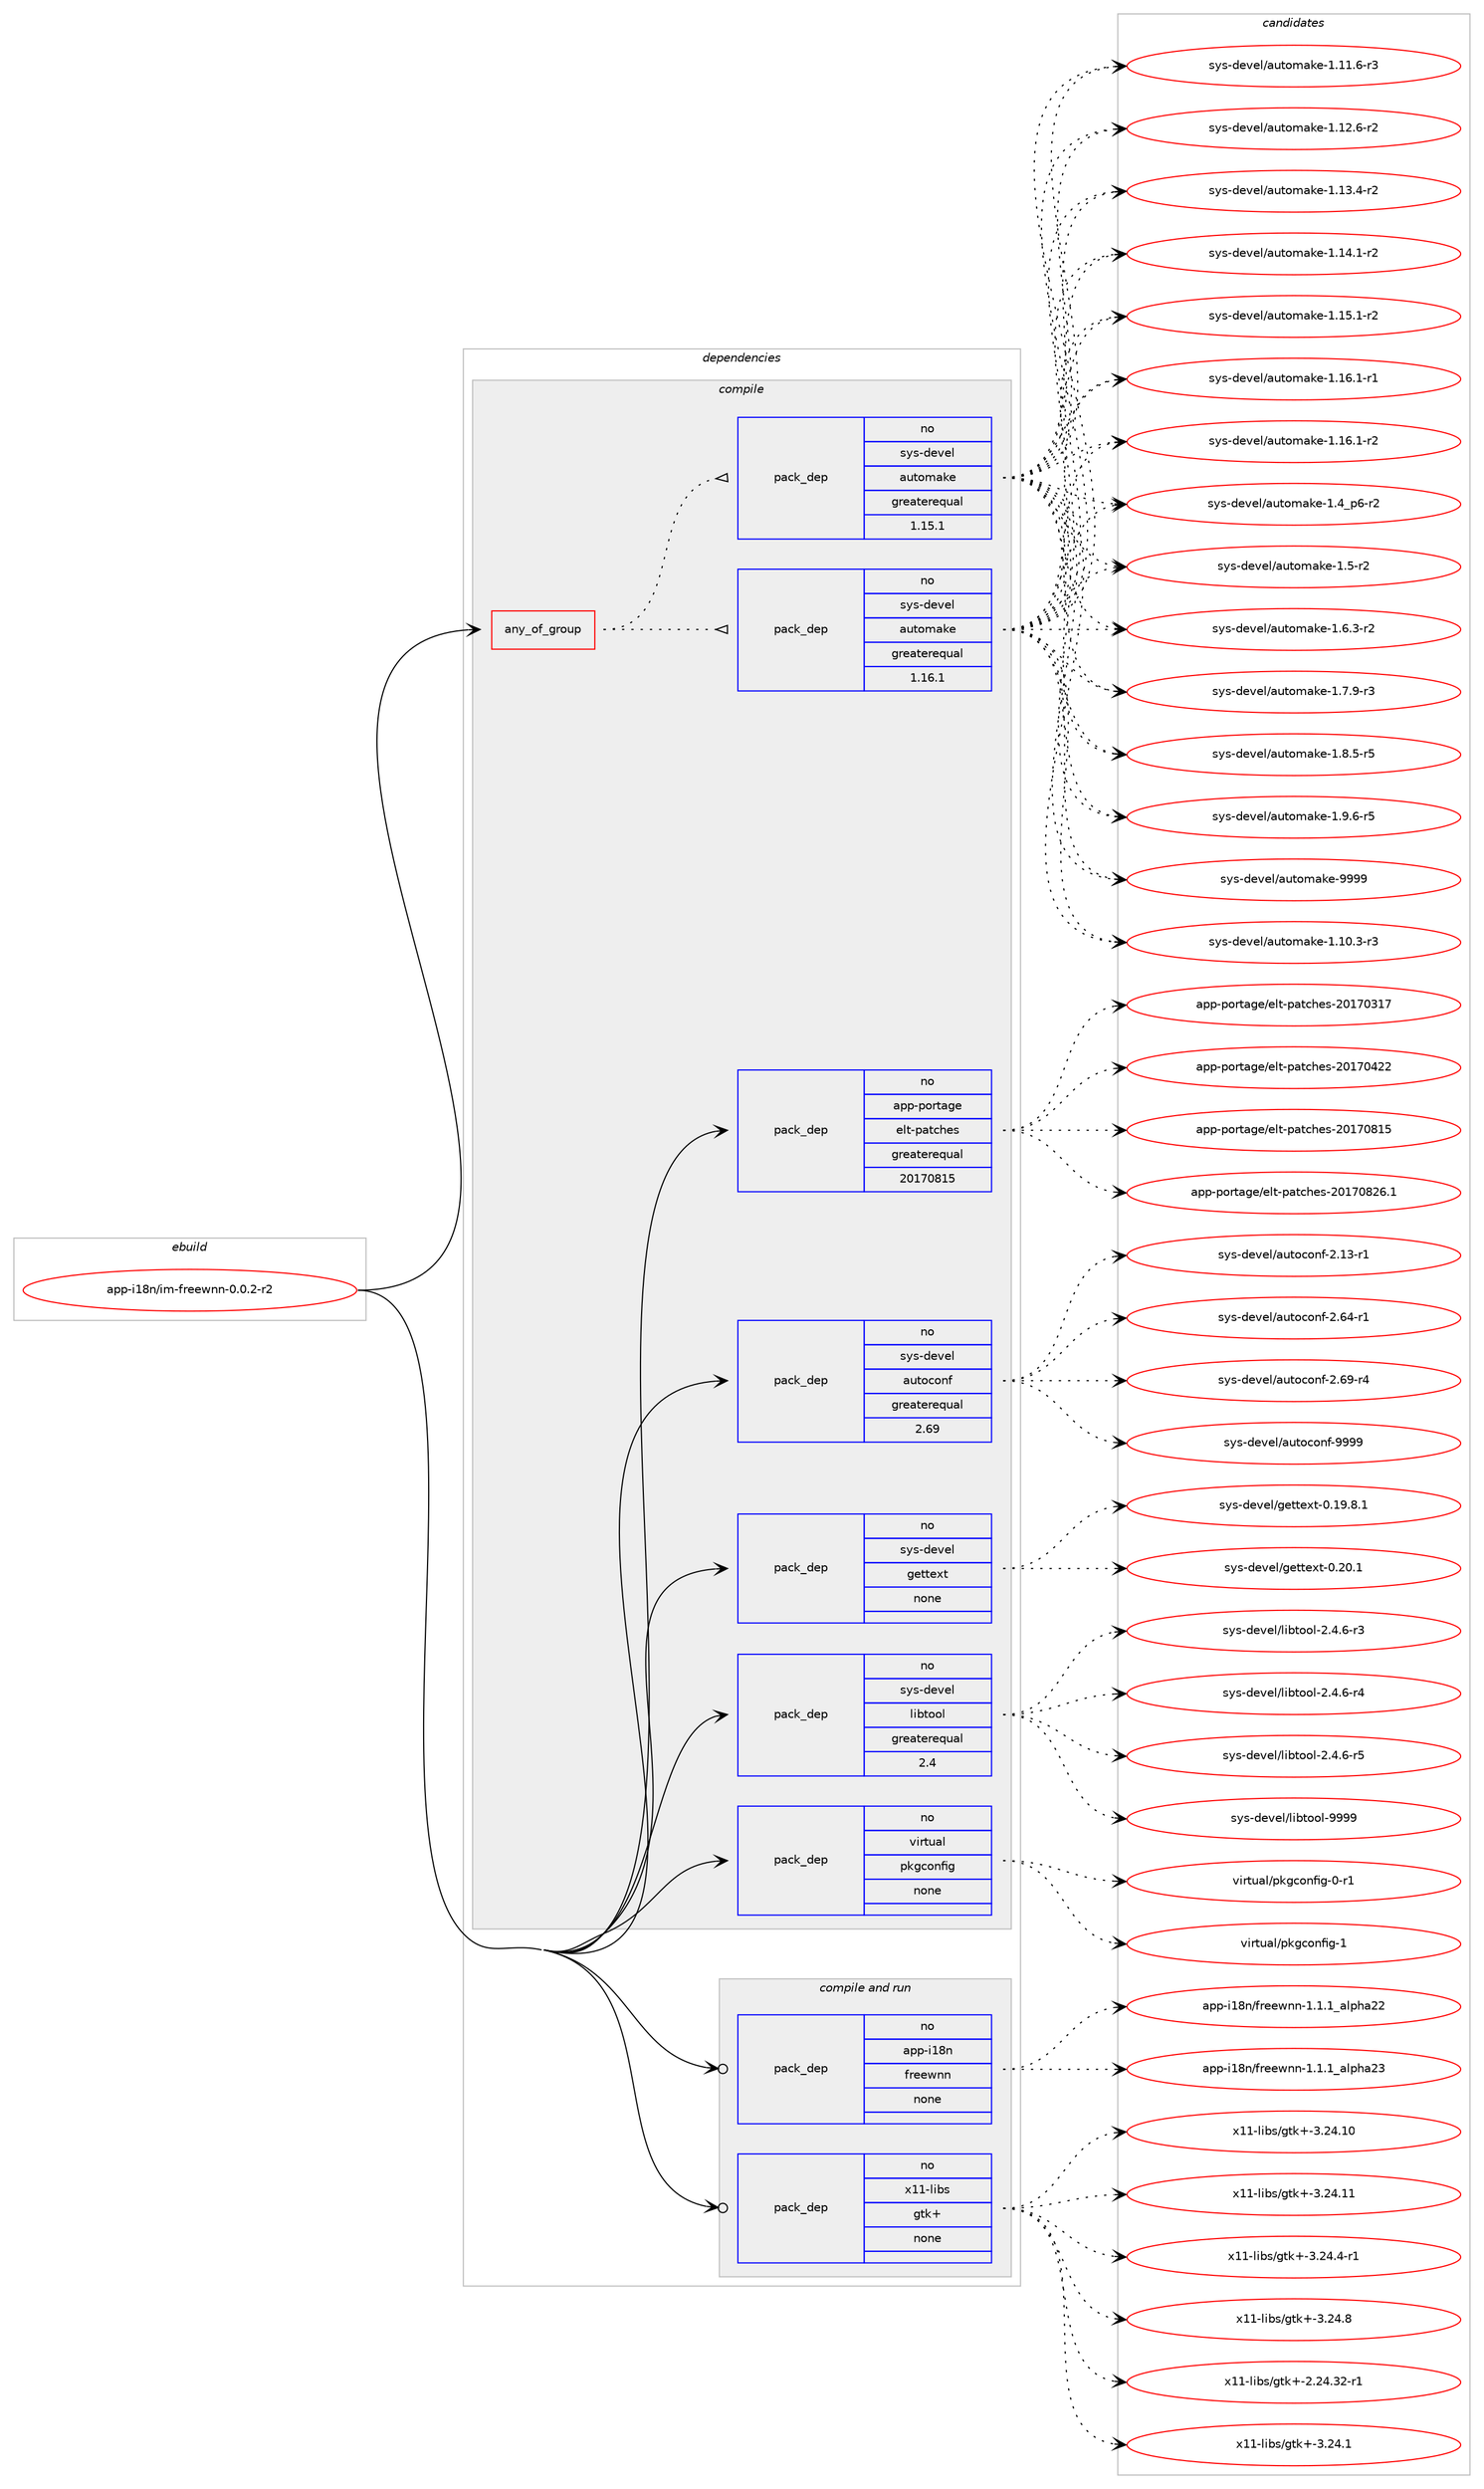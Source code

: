 digraph prolog {

# *************
# Graph options
# *************

newrank=true;
concentrate=true;
compound=true;
graph [rankdir=LR,fontname=Helvetica,fontsize=10,ranksep=1.5];#, ranksep=2.5, nodesep=0.2];
edge  [arrowhead=vee];
node  [fontname=Helvetica,fontsize=10];

# **********
# The ebuild
# **********

subgraph cluster_leftcol {
color=gray;
rank=same;
label=<<i>ebuild</i>>;
id [label="app-i18n/im-freewnn-0.0.2-r2", color=red, width=4, href="../app-i18n/im-freewnn-0.0.2-r2.svg"];
}

# ****************
# The dependencies
# ****************

subgraph cluster_midcol {
color=gray;
label=<<i>dependencies</i>>;
subgraph cluster_compile {
fillcolor="#eeeeee";
style=filled;
label=<<i>compile</i>>;
subgraph any8604 {
dependency495117 [label=<<TABLE BORDER="0" CELLBORDER="1" CELLSPACING="0" CELLPADDING="4"><TR><TD CELLPADDING="10">any_of_group</TD></TR></TABLE>>, shape=none, color=red];subgraph pack367822 {
dependency495118 [label=<<TABLE BORDER="0" CELLBORDER="1" CELLSPACING="0" CELLPADDING="4" WIDTH="220"><TR><TD ROWSPAN="6" CELLPADDING="30">pack_dep</TD></TR><TR><TD WIDTH="110">no</TD></TR><TR><TD>sys-devel</TD></TR><TR><TD>automake</TD></TR><TR><TD>greaterequal</TD></TR><TR><TD>1.16.1</TD></TR></TABLE>>, shape=none, color=blue];
}
dependency495117:e -> dependency495118:w [weight=20,style="dotted",arrowhead="oinv"];
subgraph pack367823 {
dependency495119 [label=<<TABLE BORDER="0" CELLBORDER="1" CELLSPACING="0" CELLPADDING="4" WIDTH="220"><TR><TD ROWSPAN="6" CELLPADDING="30">pack_dep</TD></TR><TR><TD WIDTH="110">no</TD></TR><TR><TD>sys-devel</TD></TR><TR><TD>automake</TD></TR><TR><TD>greaterequal</TD></TR><TR><TD>1.15.1</TD></TR></TABLE>>, shape=none, color=blue];
}
dependency495117:e -> dependency495119:w [weight=20,style="dotted",arrowhead="oinv"];
}
id:e -> dependency495117:w [weight=20,style="solid",arrowhead="vee"];
subgraph pack367824 {
dependency495120 [label=<<TABLE BORDER="0" CELLBORDER="1" CELLSPACING="0" CELLPADDING="4" WIDTH="220"><TR><TD ROWSPAN="6" CELLPADDING="30">pack_dep</TD></TR><TR><TD WIDTH="110">no</TD></TR><TR><TD>app-portage</TD></TR><TR><TD>elt-patches</TD></TR><TR><TD>greaterequal</TD></TR><TR><TD>20170815</TD></TR></TABLE>>, shape=none, color=blue];
}
id:e -> dependency495120:w [weight=20,style="solid",arrowhead="vee"];
subgraph pack367825 {
dependency495121 [label=<<TABLE BORDER="0" CELLBORDER="1" CELLSPACING="0" CELLPADDING="4" WIDTH="220"><TR><TD ROWSPAN="6" CELLPADDING="30">pack_dep</TD></TR><TR><TD WIDTH="110">no</TD></TR><TR><TD>sys-devel</TD></TR><TR><TD>autoconf</TD></TR><TR><TD>greaterequal</TD></TR><TR><TD>2.69</TD></TR></TABLE>>, shape=none, color=blue];
}
id:e -> dependency495121:w [weight=20,style="solid",arrowhead="vee"];
subgraph pack367826 {
dependency495122 [label=<<TABLE BORDER="0" CELLBORDER="1" CELLSPACING="0" CELLPADDING="4" WIDTH="220"><TR><TD ROWSPAN="6" CELLPADDING="30">pack_dep</TD></TR><TR><TD WIDTH="110">no</TD></TR><TR><TD>sys-devel</TD></TR><TR><TD>gettext</TD></TR><TR><TD>none</TD></TR><TR><TD></TD></TR></TABLE>>, shape=none, color=blue];
}
id:e -> dependency495122:w [weight=20,style="solid",arrowhead="vee"];
subgraph pack367827 {
dependency495123 [label=<<TABLE BORDER="0" CELLBORDER="1" CELLSPACING="0" CELLPADDING="4" WIDTH="220"><TR><TD ROWSPAN="6" CELLPADDING="30">pack_dep</TD></TR><TR><TD WIDTH="110">no</TD></TR><TR><TD>sys-devel</TD></TR><TR><TD>libtool</TD></TR><TR><TD>greaterequal</TD></TR><TR><TD>2.4</TD></TR></TABLE>>, shape=none, color=blue];
}
id:e -> dependency495123:w [weight=20,style="solid",arrowhead="vee"];
subgraph pack367828 {
dependency495124 [label=<<TABLE BORDER="0" CELLBORDER="1" CELLSPACING="0" CELLPADDING="4" WIDTH="220"><TR><TD ROWSPAN="6" CELLPADDING="30">pack_dep</TD></TR><TR><TD WIDTH="110">no</TD></TR><TR><TD>virtual</TD></TR><TR><TD>pkgconfig</TD></TR><TR><TD>none</TD></TR><TR><TD></TD></TR></TABLE>>, shape=none, color=blue];
}
id:e -> dependency495124:w [weight=20,style="solid",arrowhead="vee"];
}
subgraph cluster_compileandrun {
fillcolor="#eeeeee";
style=filled;
label=<<i>compile and run</i>>;
subgraph pack367829 {
dependency495125 [label=<<TABLE BORDER="0" CELLBORDER="1" CELLSPACING="0" CELLPADDING="4" WIDTH="220"><TR><TD ROWSPAN="6" CELLPADDING="30">pack_dep</TD></TR><TR><TD WIDTH="110">no</TD></TR><TR><TD>app-i18n</TD></TR><TR><TD>freewnn</TD></TR><TR><TD>none</TD></TR><TR><TD></TD></TR></TABLE>>, shape=none, color=blue];
}
id:e -> dependency495125:w [weight=20,style="solid",arrowhead="odotvee"];
subgraph pack367830 {
dependency495126 [label=<<TABLE BORDER="0" CELLBORDER="1" CELLSPACING="0" CELLPADDING="4" WIDTH="220"><TR><TD ROWSPAN="6" CELLPADDING="30">pack_dep</TD></TR><TR><TD WIDTH="110">no</TD></TR><TR><TD>x11-libs</TD></TR><TR><TD>gtk+</TD></TR><TR><TD>none</TD></TR><TR><TD></TD></TR></TABLE>>, shape=none, color=blue];
}
id:e -> dependency495126:w [weight=20,style="solid",arrowhead="odotvee"];
}
subgraph cluster_run {
fillcolor="#eeeeee";
style=filled;
label=<<i>run</i>>;
}
}

# **************
# The candidates
# **************

subgraph cluster_choices {
rank=same;
color=gray;
label=<<i>candidates</i>>;

subgraph choice367822 {
color=black;
nodesep=1;
choice11512111545100101118101108479711711611110997107101454946494846514511451 [label="sys-devel/automake-1.10.3-r3", color=red, width=4,href="../sys-devel/automake-1.10.3-r3.svg"];
choice11512111545100101118101108479711711611110997107101454946494946544511451 [label="sys-devel/automake-1.11.6-r3", color=red, width=4,href="../sys-devel/automake-1.11.6-r3.svg"];
choice11512111545100101118101108479711711611110997107101454946495046544511450 [label="sys-devel/automake-1.12.6-r2", color=red, width=4,href="../sys-devel/automake-1.12.6-r2.svg"];
choice11512111545100101118101108479711711611110997107101454946495146524511450 [label="sys-devel/automake-1.13.4-r2", color=red, width=4,href="../sys-devel/automake-1.13.4-r2.svg"];
choice11512111545100101118101108479711711611110997107101454946495246494511450 [label="sys-devel/automake-1.14.1-r2", color=red, width=4,href="../sys-devel/automake-1.14.1-r2.svg"];
choice11512111545100101118101108479711711611110997107101454946495346494511450 [label="sys-devel/automake-1.15.1-r2", color=red, width=4,href="../sys-devel/automake-1.15.1-r2.svg"];
choice11512111545100101118101108479711711611110997107101454946495446494511449 [label="sys-devel/automake-1.16.1-r1", color=red, width=4,href="../sys-devel/automake-1.16.1-r1.svg"];
choice11512111545100101118101108479711711611110997107101454946495446494511450 [label="sys-devel/automake-1.16.1-r2", color=red, width=4,href="../sys-devel/automake-1.16.1-r2.svg"];
choice115121115451001011181011084797117116111109971071014549465295112544511450 [label="sys-devel/automake-1.4_p6-r2", color=red, width=4,href="../sys-devel/automake-1.4_p6-r2.svg"];
choice11512111545100101118101108479711711611110997107101454946534511450 [label="sys-devel/automake-1.5-r2", color=red, width=4,href="../sys-devel/automake-1.5-r2.svg"];
choice115121115451001011181011084797117116111109971071014549465446514511450 [label="sys-devel/automake-1.6.3-r2", color=red, width=4,href="../sys-devel/automake-1.6.3-r2.svg"];
choice115121115451001011181011084797117116111109971071014549465546574511451 [label="sys-devel/automake-1.7.9-r3", color=red, width=4,href="../sys-devel/automake-1.7.9-r3.svg"];
choice115121115451001011181011084797117116111109971071014549465646534511453 [label="sys-devel/automake-1.8.5-r5", color=red, width=4,href="../sys-devel/automake-1.8.5-r5.svg"];
choice115121115451001011181011084797117116111109971071014549465746544511453 [label="sys-devel/automake-1.9.6-r5", color=red, width=4,href="../sys-devel/automake-1.9.6-r5.svg"];
choice115121115451001011181011084797117116111109971071014557575757 [label="sys-devel/automake-9999", color=red, width=4,href="../sys-devel/automake-9999.svg"];
dependency495118:e -> choice11512111545100101118101108479711711611110997107101454946494846514511451:w [style=dotted,weight="100"];
dependency495118:e -> choice11512111545100101118101108479711711611110997107101454946494946544511451:w [style=dotted,weight="100"];
dependency495118:e -> choice11512111545100101118101108479711711611110997107101454946495046544511450:w [style=dotted,weight="100"];
dependency495118:e -> choice11512111545100101118101108479711711611110997107101454946495146524511450:w [style=dotted,weight="100"];
dependency495118:e -> choice11512111545100101118101108479711711611110997107101454946495246494511450:w [style=dotted,weight="100"];
dependency495118:e -> choice11512111545100101118101108479711711611110997107101454946495346494511450:w [style=dotted,weight="100"];
dependency495118:e -> choice11512111545100101118101108479711711611110997107101454946495446494511449:w [style=dotted,weight="100"];
dependency495118:e -> choice11512111545100101118101108479711711611110997107101454946495446494511450:w [style=dotted,weight="100"];
dependency495118:e -> choice115121115451001011181011084797117116111109971071014549465295112544511450:w [style=dotted,weight="100"];
dependency495118:e -> choice11512111545100101118101108479711711611110997107101454946534511450:w [style=dotted,weight="100"];
dependency495118:e -> choice115121115451001011181011084797117116111109971071014549465446514511450:w [style=dotted,weight="100"];
dependency495118:e -> choice115121115451001011181011084797117116111109971071014549465546574511451:w [style=dotted,weight="100"];
dependency495118:e -> choice115121115451001011181011084797117116111109971071014549465646534511453:w [style=dotted,weight="100"];
dependency495118:e -> choice115121115451001011181011084797117116111109971071014549465746544511453:w [style=dotted,weight="100"];
dependency495118:e -> choice115121115451001011181011084797117116111109971071014557575757:w [style=dotted,weight="100"];
}
subgraph choice367823 {
color=black;
nodesep=1;
choice11512111545100101118101108479711711611110997107101454946494846514511451 [label="sys-devel/automake-1.10.3-r3", color=red, width=4,href="../sys-devel/automake-1.10.3-r3.svg"];
choice11512111545100101118101108479711711611110997107101454946494946544511451 [label="sys-devel/automake-1.11.6-r3", color=red, width=4,href="../sys-devel/automake-1.11.6-r3.svg"];
choice11512111545100101118101108479711711611110997107101454946495046544511450 [label="sys-devel/automake-1.12.6-r2", color=red, width=4,href="../sys-devel/automake-1.12.6-r2.svg"];
choice11512111545100101118101108479711711611110997107101454946495146524511450 [label="sys-devel/automake-1.13.4-r2", color=red, width=4,href="../sys-devel/automake-1.13.4-r2.svg"];
choice11512111545100101118101108479711711611110997107101454946495246494511450 [label="sys-devel/automake-1.14.1-r2", color=red, width=4,href="../sys-devel/automake-1.14.1-r2.svg"];
choice11512111545100101118101108479711711611110997107101454946495346494511450 [label="sys-devel/automake-1.15.1-r2", color=red, width=4,href="../sys-devel/automake-1.15.1-r2.svg"];
choice11512111545100101118101108479711711611110997107101454946495446494511449 [label="sys-devel/automake-1.16.1-r1", color=red, width=4,href="../sys-devel/automake-1.16.1-r1.svg"];
choice11512111545100101118101108479711711611110997107101454946495446494511450 [label="sys-devel/automake-1.16.1-r2", color=red, width=4,href="../sys-devel/automake-1.16.1-r2.svg"];
choice115121115451001011181011084797117116111109971071014549465295112544511450 [label="sys-devel/automake-1.4_p6-r2", color=red, width=4,href="../sys-devel/automake-1.4_p6-r2.svg"];
choice11512111545100101118101108479711711611110997107101454946534511450 [label="sys-devel/automake-1.5-r2", color=red, width=4,href="../sys-devel/automake-1.5-r2.svg"];
choice115121115451001011181011084797117116111109971071014549465446514511450 [label="sys-devel/automake-1.6.3-r2", color=red, width=4,href="../sys-devel/automake-1.6.3-r2.svg"];
choice115121115451001011181011084797117116111109971071014549465546574511451 [label="sys-devel/automake-1.7.9-r3", color=red, width=4,href="../sys-devel/automake-1.7.9-r3.svg"];
choice115121115451001011181011084797117116111109971071014549465646534511453 [label="sys-devel/automake-1.8.5-r5", color=red, width=4,href="../sys-devel/automake-1.8.5-r5.svg"];
choice115121115451001011181011084797117116111109971071014549465746544511453 [label="sys-devel/automake-1.9.6-r5", color=red, width=4,href="../sys-devel/automake-1.9.6-r5.svg"];
choice115121115451001011181011084797117116111109971071014557575757 [label="sys-devel/automake-9999", color=red, width=4,href="../sys-devel/automake-9999.svg"];
dependency495119:e -> choice11512111545100101118101108479711711611110997107101454946494846514511451:w [style=dotted,weight="100"];
dependency495119:e -> choice11512111545100101118101108479711711611110997107101454946494946544511451:w [style=dotted,weight="100"];
dependency495119:e -> choice11512111545100101118101108479711711611110997107101454946495046544511450:w [style=dotted,weight="100"];
dependency495119:e -> choice11512111545100101118101108479711711611110997107101454946495146524511450:w [style=dotted,weight="100"];
dependency495119:e -> choice11512111545100101118101108479711711611110997107101454946495246494511450:w [style=dotted,weight="100"];
dependency495119:e -> choice11512111545100101118101108479711711611110997107101454946495346494511450:w [style=dotted,weight="100"];
dependency495119:e -> choice11512111545100101118101108479711711611110997107101454946495446494511449:w [style=dotted,weight="100"];
dependency495119:e -> choice11512111545100101118101108479711711611110997107101454946495446494511450:w [style=dotted,weight="100"];
dependency495119:e -> choice115121115451001011181011084797117116111109971071014549465295112544511450:w [style=dotted,weight="100"];
dependency495119:e -> choice11512111545100101118101108479711711611110997107101454946534511450:w [style=dotted,weight="100"];
dependency495119:e -> choice115121115451001011181011084797117116111109971071014549465446514511450:w [style=dotted,weight="100"];
dependency495119:e -> choice115121115451001011181011084797117116111109971071014549465546574511451:w [style=dotted,weight="100"];
dependency495119:e -> choice115121115451001011181011084797117116111109971071014549465646534511453:w [style=dotted,weight="100"];
dependency495119:e -> choice115121115451001011181011084797117116111109971071014549465746544511453:w [style=dotted,weight="100"];
dependency495119:e -> choice115121115451001011181011084797117116111109971071014557575757:w [style=dotted,weight="100"];
}
subgraph choice367824 {
color=black;
nodesep=1;
choice97112112451121111141169710310147101108116451129711699104101115455048495548514955 [label="app-portage/elt-patches-20170317", color=red, width=4,href="../app-portage/elt-patches-20170317.svg"];
choice97112112451121111141169710310147101108116451129711699104101115455048495548525050 [label="app-portage/elt-patches-20170422", color=red, width=4,href="../app-portage/elt-patches-20170422.svg"];
choice97112112451121111141169710310147101108116451129711699104101115455048495548564953 [label="app-portage/elt-patches-20170815", color=red, width=4,href="../app-portage/elt-patches-20170815.svg"];
choice971121124511211111411697103101471011081164511297116991041011154550484955485650544649 [label="app-portage/elt-patches-20170826.1", color=red, width=4,href="../app-portage/elt-patches-20170826.1.svg"];
dependency495120:e -> choice97112112451121111141169710310147101108116451129711699104101115455048495548514955:w [style=dotted,weight="100"];
dependency495120:e -> choice97112112451121111141169710310147101108116451129711699104101115455048495548525050:w [style=dotted,weight="100"];
dependency495120:e -> choice97112112451121111141169710310147101108116451129711699104101115455048495548564953:w [style=dotted,weight="100"];
dependency495120:e -> choice971121124511211111411697103101471011081164511297116991041011154550484955485650544649:w [style=dotted,weight="100"];
}
subgraph choice367825 {
color=black;
nodesep=1;
choice1151211154510010111810110847971171161119911111010245504649514511449 [label="sys-devel/autoconf-2.13-r1", color=red, width=4,href="../sys-devel/autoconf-2.13-r1.svg"];
choice1151211154510010111810110847971171161119911111010245504654524511449 [label="sys-devel/autoconf-2.64-r1", color=red, width=4,href="../sys-devel/autoconf-2.64-r1.svg"];
choice1151211154510010111810110847971171161119911111010245504654574511452 [label="sys-devel/autoconf-2.69-r4", color=red, width=4,href="../sys-devel/autoconf-2.69-r4.svg"];
choice115121115451001011181011084797117116111991111101024557575757 [label="sys-devel/autoconf-9999", color=red, width=4,href="../sys-devel/autoconf-9999.svg"];
dependency495121:e -> choice1151211154510010111810110847971171161119911111010245504649514511449:w [style=dotted,weight="100"];
dependency495121:e -> choice1151211154510010111810110847971171161119911111010245504654524511449:w [style=dotted,weight="100"];
dependency495121:e -> choice1151211154510010111810110847971171161119911111010245504654574511452:w [style=dotted,weight="100"];
dependency495121:e -> choice115121115451001011181011084797117116111991111101024557575757:w [style=dotted,weight="100"];
}
subgraph choice367826 {
color=black;
nodesep=1;
choice1151211154510010111810110847103101116116101120116454846495746564649 [label="sys-devel/gettext-0.19.8.1", color=red, width=4,href="../sys-devel/gettext-0.19.8.1.svg"];
choice115121115451001011181011084710310111611610112011645484650484649 [label="sys-devel/gettext-0.20.1", color=red, width=4,href="../sys-devel/gettext-0.20.1.svg"];
dependency495122:e -> choice1151211154510010111810110847103101116116101120116454846495746564649:w [style=dotted,weight="100"];
dependency495122:e -> choice115121115451001011181011084710310111611610112011645484650484649:w [style=dotted,weight="100"];
}
subgraph choice367827 {
color=black;
nodesep=1;
choice1151211154510010111810110847108105981161111111084550465246544511451 [label="sys-devel/libtool-2.4.6-r3", color=red, width=4,href="../sys-devel/libtool-2.4.6-r3.svg"];
choice1151211154510010111810110847108105981161111111084550465246544511452 [label="sys-devel/libtool-2.4.6-r4", color=red, width=4,href="../sys-devel/libtool-2.4.6-r4.svg"];
choice1151211154510010111810110847108105981161111111084550465246544511453 [label="sys-devel/libtool-2.4.6-r5", color=red, width=4,href="../sys-devel/libtool-2.4.6-r5.svg"];
choice1151211154510010111810110847108105981161111111084557575757 [label="sys-devel/libtool-9999", color=red, width=4,href="../sys-devel/libtool-9999.svg"];
dependency495123:e -> choice1151211154510010111810110847108105981161111111084550465246544511451:w [style=dotted,weight="100"];
dependency495123:e -> choice1151211154510010111810110847108105981161111111084550465246544511452:w [style=dotted,weight="100"];
dependency495123:e -> choice1151211154510010111810110847108105981161111111084550465246544511453:w [style=dotted,weight="100"];
dependency495123:e -> choice1151211154510010111810110847108105981161111111084557575757:w [style=dotted,weight="100"];
}
subgraph choice367828 {
color=black;
nodesep=1;
choice11810511411611797108471121071039911111010210510345484511449 [label="virtual/pkgconfig-0-r1", color=red, width=4,href="../virtual/pkgconfig-0-r1.svg"];
choice1181051141161179710847112107103991111101021051034549 [label="virtual/pkgconfig-1", color=red, width=4,href="../virtual/pkgconfig-1.svg"];
dependency495124:e -> choice11810511411611797108471121071039911111010210510345484511449:w [style=dotted,weight="100"];
dependency495124:e -> choice1181051141161179710847112107103991111101021051034549:w [style=dotted,weight="100"];
}
subgraph choice367829 {
color=black;
nodesep=1;
choice97112112451054956110471021141011011191101104549464946499597108112104975050 [label="app-i18n/freewnn-1.1.1_alpha22", color=red, width=4,href="../app-i18n/freewnn-1.1.1_alpha22.svg"];
choice97112112451054956110471021141011011191101104549464946499597108112104975051 [label="app-i18n/freewnn-1.1.1_alpha23", color=red, width=4,href="../app-i18n/freewnn-1.1.1_alpha23.svg"];
dependency495125:e -> choice97112112451054956110471021141011011191101104549464946499597108112104975050:w [style=dotted,weight="100"];
dependency495125:e -> choice97112112451054956110471021141011011191101104549464946499597108112104975051:w [style=dotted,weight="100"];
}
subgraph choice367830 {
color=black;
nodesep=1;
choice12049494510810598115471031161074345504650524651504511449 [label="x11-libs/gtk+-2.24.32-r1", color=red, width=4,href="../x11-libs/gtk+-2.24.32-r1.svg"];
choice12049494510810598115471031161074345514650524649 [label="x11-libs/gtk+-3.24.1", color=red, width=4,href="../x11-libs/gtk+-3.24.1.svg"];
choice1204949451081059811547103116107434551465052464948 [label="x11-libs/gtk+-3.24.10", color=red, width=4,href="../x11-libs/gtk+-3.24.10.svg"];
choice1204949451081059811547103116107434551465052464949 [label="x11-libs/gtk+-3.24.11", color=red, width=4,href="../x11-libs/gtk+-3.24.11.svg"];
choice120494945108105981154710311610743455146505246524511449 [label="x11-libs/gtk+-3.24.4-r1", color=red, width=4,href="../x11-libs/gtk+-3.24.4-r1.svg"];
choice12049494510810598115471031161074345514650524656 [label="x11-libs/gtk+-3.24.8", color=red, width=4,href="../x11-libs/gtk+-3.24.8.svg"];
dependency495126:e -> choice12049494510810598115471031161074345504650524651504511449:w [style=dotted,weight="100"];
dependency495126:e -> choice12049494510810598115471031161074345514650524649:w [style=dotted,weight="100"];
dependency495126:e -> choice1204949451081059811547103116107434551465052464948:w [style=dotted,weight="100"];
dependency495126:e -> choice1204949451081059811547103116107434551465052464949:w [style=dotted,weight="100"];
dependency495126:e -> choice120494945108105981154710311610743455146505246524511449:w [style=dotted,weight="100"];
dependency495126:e -> choice12049494510810598115471031161074345514650524656:w [style=dotted,weight="100"];
}
}

}

